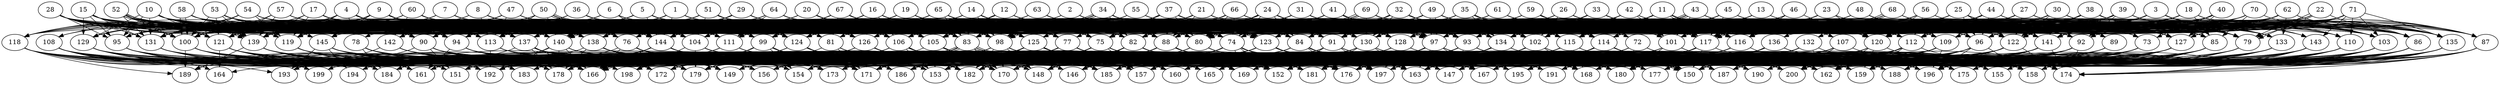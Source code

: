 // DAG automatically generated by daggen at Wed Apr 12 12:21:26 2017
// ./daggen --dot -n 200 --jump=1 --fat=0.8 --regularity=0.2 --density=0.4 
digraph G {
  1 [size="68719476736", alpha="0.12"]
  1 -> 74 [size ="134217728"]
  1 -> 80 [size ="134217728"]
  1 -> 82 [size ="134217728"]
  1 -> 93 [size ="134217728"]
  1 -> 105 [size ="134217728"]
  1 -> 106 [size ="134217728"]
  1 -> 112 [size ="134217728"]
  1 -> 114 [size ="134217728"]
  1 -> 118 [size ="134217728"]
  1 -> 125 [size ="134217728"]
  1 -> 128 [size ="134217728"]
  1 -> 130 [size ="134217728"]
  1 -> 131 [size ="134217728"]
  1 -> 134 [size ="134217728"]
  1 -> 137 [size ="134217728"]
  1 -> 139 [size ="134217728"]
  1 -> 140 [size ="134217728"]
  1 -> 144 [size ="134217728"]
  2 [size="19906635183", alpha="0.08"]
  2 -> 74 [size ="75497472"]
  2 -> 91 [size ="75497472"]
  2 -> 114 [size ="75497472"]
  2 -> 124 [size ="75497472"]
  2 -> 139 [size ="75497472"]
  2 -> 141 [size ="75497472"]
  2 -> 144 [size ="75497472"]
  3 [size="68719476736", alpha="0.00"]
  3 -> 74 [size ="134217728"]
  3 -> 79 [size ="134217728"]
  3 -> 84 [size ="134217728"]
  3 -> 87 [size ="134217728"]
  3 -> 90 [size ="134217728"]
  3 -> 91 [size ="134217728"]
  3 -> 99 [size ="134217728"]
  3 -> 101 [size ="134217728"]
  3 -> 103 [size ="134217728"]
  3 -> 115 [size ="134217728"]
  3 -> 116 [size ="134217728"]
  3 -> 117 [size ="134217728"]
  3 -> 122 [size ="134217728"]
  3 -> 124 [size ="134217728"]
  3 -> 132 [size ="134217728"]
  3 -> 139 [size ="134217728"]
  3 -> 141 [size ="134217728"]
  3 -> 143 [size ="134217728"]
  3 -> 144 [size ="134217728"]
  4 [size="740892561", alpha="0.07"]
  4 -> 75 [size ="75497472"]
  4 -> 78 [size ="75497472"]
  4 -> 79 [size ="75497472"]
  4 -> 80 [size ="75497472"]
  4 -> 82 [size ="75497472"]
  4 -> 83 [size ="75497472"]
  4 -> 84 [size ="75497472"]
  4 -> 90 [size ="75497472"]
  4 -> 97 [size ="75497472"]
  4 -> 98 [size ="75497472"]
  4 -> 99 [size ="75497472"]
  4 -> 106 [size ="75497472"]
  4 -> 111 [size ="75497472"]
  4 -> 115 [size ="75497472"]
  4 -> 118 [size ="75497472"]
  4 -> 119 [size ="75497472"]
  4 -> 120 [size ="75497472"]
  4 -> 121 [size ="75497472"]
  4 -> 124 [size ="75497472"]
  4 -> 128 [size ="75497472"]
  4 -> 131 [size ="75497472"]
  4 -> 139 [size ="75497472"]
  4 -> 144 [size ="75497472"]
  5 [size="5059230880", alpha="0.12"]
  5 -> 75 [size ="134217728"]
  5 -> 88 [size ="134217728"]
  5 -> 90 [size ="134217728"]
  5 -> 91 [size ="134217728"]
  5 -> 93 [size ="134217728"]
  5 -> 94 [size ="134217728"]
  5 -> 96 [size ="134217728"]
  5 -> 97 [size ="134217728"]
  5 -> 98 [size ="134217728"]
  5 -> 99 [size ="134217728"]
  5 -> 100 [size ="134217728"]
  5 -> 106 [size ="134217728"]
  5 -> 108 [size ="134217728"]
  5 -> 112 [size ="134217728"]
  5 -> 124 [size ="134217728"]
  5 -> 126 [size ="134217728"]
  5 -> 135 [size ="134217728"]
  5 -> 137 [size ="134217728"]
  5 -> 139 [size ="134217728"]
  5 -> 141 [size ="134217728"]
  5 -> 144 [size ="134217728"]
  6 [size="32460510107", alpha="0.02"]
  6 -> 75 [size ="33554432"]
  6 -> 88 [size ="33554432"]
  6 -> 90 [size ="33554432"]
  6 -> 91 [size ="33554432"]
  6 -> 92 [size ="33554432"]
  6 -> 98 [size ="33554432"]
  6 -> 100 [size ="33554432"]
  6 -> 105 [size ="33554432"]
  6 -> 106 [size ="33554432"]
  6 -> 115 [size ="33554432"]
  6 -> 119 [size ="33554432"]
  6 -> 120 [size ="33554432"]
  6 -> 121 [size ="33554432"]
  6 -> 126 [size ="33554432"]
  6 -> 144 [size ="33554432"]
  7 [size="631050589728", alpha="0.11"]
  7 -> 74 [size ="536870912"]
  7 -> 84 [size ="536870912"]
  7 -> 95 [size ="536870912"]
  7 -> 97 [size ="536870912"]
  7 -> 101 [size ="536870912"]
  7 -> 104 [size ="536870912"]
  7 -> 119 [size ="536870912"]
  7 -> 122 [size ="536870912"]
  7 -> 124 [size ="536870912"]
  7 -> 130 [size ="536870912"]
  7 -> 131 [size ="536870912"]
  7 -> 138 [size ="536870912"]
  7 -> 144 [size ="536870912"]
  8 [size="200529291168", alpha="0.12"]
  8 -> 74 [size ="134217728"]
  8 -> 76 [size ="134217728"]
  8 -> 81 [size ="134217728"]
  8 -> 91 [size ="134217728"]
  8 -> 104 [size ="134217728"]
  8 -> 111 [size ="134217728"]
  8 -> 113 [size ="134217728"]
  8 -> 119 [size ="134217728"]
  8 -> 120 [size ="134217728"]
  8 -> 125 [size ="134217728"]
  8 -> 126 [size ="134217728"]
  8 -> 131 [size ="134217728"]
  8 -> 141 [size ="134217728"]
  9 [size="368293445632", alpha="0.17"]
  9 -> 74 [size ="411041792"]
  9 -> 80 [size ="411041792"]
  9 -> 84 [size ="411041792"]
  9 -> 91 [size ="411041792"]
  9 -> 94 [size ="411041792"]
  9 -> 98 [size ="411041792"]
  9 -> 104 [size ="411041792"]
  9 -> 117 [size ="411041792"]
  9 -> 118 [size ="411041792"]
  9 -> 119 [size ="411041792"]
  9 -> 121 [size ="411041792"]
  9 -> 127 [size ="411041792"]
  9 -> 130 [size ="411041792"]
  9 -> 140 [size ="411041792"]
  9 -> 145 [size ="411041792"]
  10 [size="767377793468", alpha="0.01"]
  10 -> 74 [size ="536870912"]
  10 -> 77 [size ="536870912"]
  10 -> 82 [size ="536870912"]
  10 -> 86 [size ="536870912"]
  10 -> 90 [size ="536870912"]
  10 -> 91 [size ="536870912"]
  10 -> 93 [size ="536870912"]
  10 -> 95 [size ="536870912"]
  10 -> 98 [size ="536870912"]
  10 -> 104 [size ="536870912"]
  10 -> 119 [size ="536870912"]
  10 -> 121 [size ="536870912"]
  10 -> 122 [size ="536870912"]
  10 -> 129 [size ="536870912"]
  10 -> 131 [size ="536870912"]
  10 -> 137 [size ="536870912"]
  10 -> 138 [size ="536870912"]
  10 -> 144 [size ="536870912"]
  11 [size="174394311024", alpha="0.11"]
  11 -> 74 [size ="134217728"]
  11 -> 79 [size ="134217728"]
  11 -> 82 [size ="134217728"]
  11 -> 84 [size ="134217728"]
  11 -> 87 [size ="134217728"]
  11 -> 92 [size ="134217728"]
  11 -> 94 [size ="134217728"]
  11 -> 96 [size ="134217728"]
  11 -> 99 [size ="134217728"]
  11 -> 106 [size ="134217728"]
  11 -> 107 [size ="134217728"]
  11 -> 113 [size ="134217728"]
  11 -> 115 [size ="134217728"]
  11 -> 116 [size ="134217728"]
  11 -> 117 [size ="134217728"]
  11 -> 121 [size ="134217728"]
  11 -> 123 [size ="134217728"]
  11 -> 133 [size ="134217728"]
  11 -> 134 [size ="134217728"]
  11 -> 137 [size ="134217728"]
  11 -> 144 [size ="134217728"]
  12 [size="42706938097", alpha="0.02"]
  12 -> 74 [size ="679477248"]
  12 -> 84 [size ="679477248"]
  12 -> 86 [size ="679477248"]
  12 -> 91 [size ="679477248"]
  12 -> 94 [size ="679477248"]
  12 -> 96 [size ="679477248"]
  12 -> 98 [size ="679477248"]
  12 -> 101 [size ="679477248"]
  12 -> 105 [size ="679477248"]
  12 -> 113 [size ="679477248"]
  12 -> 115 [size ="679477248"]
  12 -> 116 [size ="679477248"]
  12 -> 121 [size ="679477248"]
  12 -> 129 [size ="679477248"]
  12 -> 144 [size ="679477248"]
  13 [size="231928233984", alpha="0.12"]
  13 -> 79 [size ="301989888"]
  13 -> 83 [size ="301989888"]
  13 -> 84 [size ="301989888"]
  13 -> 97 [size ="301989888"]
  13 -> 103 [size ="301989888"]
  13 -> 114 [size ="301989888"]
  13 -> 124 [size ="301989888"]
  13 -> 130 [size ="301989888"]
  13 -> 131 [size ="301989888"]
  14 [size="184000361825", alpha="0.03"]
  14 -> 75 [size ="209715200"]
  14 -> 76 [size ="209715200"]
  14 -> 77 [size ="209715200"]
  14 -> 80 [size ="209715200"]
  14 -> 82 [size ="209715200"]
  14 -> 83 [size ="209715200"]
  14 -> 84 [size ="209715200"]
  14 -> 85 [size ="209715200"]
  14 -> 90 [size ="209715200"]
  14 -> 93 [size ="209715200"]
  14 -> 98 [size ="209715200"]
  14 -> 99 [size ="209715200"]
  14 -> 102 [size ="209715200"]
  14 -> 109 [size ="209715200"]
  14 -> 114 [size ="209715200"]
  14 -> 115 [size ="209715200"]
  14 -> 120 [size ="209715200"]
  14 -> 124 [size ="209715200"]
  14 -> 130 [size ="209715200"]
  14 -> 131 [size ="209715200"]
  14 -> 138 [size ="209715200"]
  14 -> 139 [size ="209715200"]
  15 [size="3826448692", alpha="0.10"]
  15 -> 80 [size ="75497472"]
  15 -> 83 [size ="75497472"]
  15 -> 95 [size ="75497472"]
  15 -> 97 [size ="75497472"]
  15 -> 98 [size ="75497472"]
  15 -> 99 [size ="75497472"]
  15 -> 100 [size ="75497472"]
  15 -> 102 [size ="75497472"]
  15 -> 103 [size ="75497472"]
  15 -> 104 [size ="75497472"]
  15 -> 105 [size ="75497472"]
  15 -> 129 [size ="75497472"]
  15 -> 131 [size ="75497472"]
  15 -> 139 [size ="75497472"]
  16 [size="832050247132", alpha="0.08"]
  16 -> 74 [size ="536870912"]
  16 -> 91 [size ="536870912"]
  16 -> 93 [size ="536870912"]
  16 -> 94 [size ="536870912"]
  16 -> 98 [size ="536870912"]
  16 -> 99 [size ="536870912"]
  16 -> 106 [size ="536870912"]
  16 -> 115 [size ="536870912"]
  16 -> 123 [size ="536870912"]
  16 -> 126 [size ="536870912"]
  16 -> 127 [size ="536870912"]
  16 -> 129 [size ="536870912"]
  16 -> 137 [size ="536870912"]
  16 -> 138 [size ="536870912"]
  16 -> 141 [size ="536870912"]
  17 [size="368293445632", alpha="0.05"]
  17 -> 75 [size ="411041792"]
  17 -> 84 [size ="411041792"]
  17 -> 90 [size ="411041792"]
  17 -> 94 [size ="411041792"]
  17 -> 101 [size ="411041792"]
  17 -> 102 [size ="411041792"]
  17 -> 106 [size ="411041792"]
  17 -> 111 [size ="411041792"]
  17 -> 115 [size ="411041792"]
  17 -> 118 [size ="411041792"]
  17 -> 119 [size ="411041792"]
  17 -> 124 [size ="411041792"]
  17 -> 127 [size ="411041792"]
  17 -> 131 [size ="411041792"]
  17 -> 139 [size ="411041792"]
  17 -> 140 [size ="411041792"]
  17 -> 141 [size ="411041792"]
  17 -> 144 [size ="411041792"]
  18 [size="64221198268", alpha="0.09"]
  18 -> 84 [size ="75497472"]
  18 -> 85 [size ="75497472"]
  18 -> 86 [size ="75497472"]
  18 -> 93 [size ="75497472"]
  18 -> 101 [size ="75497472"]
  18 -> 104 [size ="75497472"]
  18 -> 106 [size ="75497472"]
  18 -> 109 [size ="75497472"]
  18 -> 110 [size ="75497472"]
  18 -> 113 [size ="75497472"]
  18 -> 114 [size ="75497472"]
  18 -> 115 [size ="75497472"]
  18 -> 116 [size ="75497472"]
  18 -> 119 [size ="75497472"]
  18 -> 122 [size ="75497472"]
  18 -> 124 [size ="75497472"]
  18 -> 128 [size ="75497472"]
  18 -> 135 [size ="75497472"]
  18 -> 136 [size ="75497472"]
  18 -> 141 [size ="75497472"]
  19 [size="139554090789", alpha="0.04"]
  19 -> 74 [size ="209715200"]
  19 -> 77 [size ="209715200"]
  19 -> 80 [size ="209715200"]
  19 -> 83 [size ="209715200"]
  19 -> 84 [size ="209715200"]
  19 -> 94 [size ="209715200"]
  19 -> 96 [size ="209715200"]
  19 -> 99 [size ="209715200"]
  19 -> 100 [size ="209715200"]
  19 -> 104 [size ="209715200"]
  19 -> 106 [size ="209715200"]
  19 -> 113 [size ="209715200"]
  19 -> 114 [size ="209715200"]
  19 -> 115 [size ="209715200"]
  19 -> 123 [size ="209715200"]
  19 -> 131 [size ="209715200"]
  19 -> 134 [size ="209715200"]
  19 -> 141 [size ="209715200"]
  20 [size="190557474936", alpha="0.17"]
  20 -> 74 [size ="134217728"]
  20 -> 80 [size ="134217728"]
  20 -> 83 [size ="134217728"]
  20 -> 98 [size ="134217728"]
  20 -> 102 [size ="134217728"]
  20 -> 103 [size ="134217728"]
  20 -> 105 [size ="134217728"]
  20 -> 106 [size ="134217728"]
  20 -> 122 [size ="134217728"]
  20 -> 130 [size ="134217728"]
  20 -> 131 [size ="134217728"]
  20 -> 138 [size ="134217728"]
  20 -> 139 [size ="134217728"]
  20 -> 140 [size ="134217728"]
  21 [size="878579525564", alpha="0.02"]
  21 -> 75 [size ="536870912"]
  21 -> 78 [size ="536870912"]
  21 -> 79 [size ="536870912"]
  21 -> 88 [size ="536870912"]
  21 -> 96 [size ="536870912"]
  21 -> 97 [size ="536870912"]
  21 -> 100 [size ="536870912"]
  21 -> 102 [size ="536870912"]
  21 -> 105 [size ="536870912"]
  21 -> 109 [size ="536870912"]
  21 -> 111 [size ="536870912"]
  21 -> 114 [size ="536870912"]
  21 -> 119 [size ="536870912"]
  21 -> 130 [size ="536870912"]
  21 -> 131 [size ="536870912"]
  21 -> 135 [size ="536870912"]
  21 -> 138 [size ="536870912"]
  22 [size="112978383014", alpha="0.13"]
  22 -> 75 [size ="301989888"]
  22 -> 79 [size ="301989888"]
  22 -> 79 [size ="301989888"]
  22 -> 86 [size ="301989888"]
  22 -> 91 [size ="301989888"]
  22 -> 92 [size ="301989888"]
  22 -> 93 [size ="301989888"]
  22 -> 96 [size ="301989888"]
  22 -> 106 [size ="301989888"]
  22 -> 112 [size ="301989888"]
  22 -> 115 [size ="301989888"]
  22 -> 120 [size ="301989888"]
  22 -> 130 [size ="301989888"]
  22 -> 140 [size ="301989888"]
  22 -> 141 [size ="301989888"]
  23 [size="42647235389", alpha="0.12"]
  23 -> 85 [size ="679477248"]
  23 -> 90 [size ="679477248"]
  23 -> 91 [size ="679477248"]
  23 -> 101 [size ="679477248"]
  23 -> 103 [size ="679477248"]
  23 -> 115 [size ="679477248"]
  23 -> 117 [size ="679477248"]
  23 -> 120 [size ="679477248"]
  23 -> 124 [size ="679477248"]
  23 -> 128 [size ="679477248"]
  23 -> 135 [size ="679477248"]
  23 -> 137 [size ="679477248"]
  23 -> 138 [size ="679477248"]
  23 -> 139 [size ="679477248"]
  24 [size="430351769419", alpha="0.09"]
  24 -> 74 [size ="838860800"]
  24 -> 75 [size ="838860800"]
  24 -> 79 [size ="838860800"]
  24 -> 80 [size ="838860800"]
  24 -> 83 [size ="838860800"]
  24 -> 84 [size ="838860800"]
  24 -> 85 [size ="838860800"]
  24 -> 88 [size ="838860800"]
  24 -> 99 [size ="838860800"]
  24 -> 100 [size ="838860800"]
  24 -> 101 [size ="838860800"]
  24 -> 104 [size ="838860800"]
  24 -> 105 [size ="838860800"]
  24 -> 106 [size ="838860800"]
  24 -> 112 [size ="838860800"]
  24 -> 118 [size ="838860800"]
  24 -> 119 [size ="838860800"]
  24 -> 120 [size ="838860800"]
  24 -> 122 [size ="838860800"]
  24 -> 124 [size ="838860800"]
  24 -> 127 [size ="838860800"]
  24 -> 130 [size ="838860800"]
  24 -> 137 [size ="838860800"]
  24 -> 141 [size ="838860800"]
  25 [size="165840407668", alpha="0.13"]
  25 -> 73 [size ="301989888"]
  25 -> 79 [size ="301989888"]
  25 -> 81 [size ="301989888"]
  25 -> 85 [size ="301989888"]
  25 -> 86 [size ="301989888"]
  25 -> 88 [size ="301989888"]
  25 -> 91 [size ="301989888"]
  25 -> 96 [size ="301989888"]
  25 -> 101 [size ="301989888"]
  25 -> 102 [size ="301989888"]
  25 -> 103 [size ="301989888"]
  25 -> 113 [size ="301989888"]
  25 -> 114 [size ="301989888"]
  25 -> 116 [size ="301989888"]
  25 -> 119 [size ="301989888"]
  25 -> 121 [size ="301989888"]
  25 -> 122 [size ="301989888"]
  25 -> 123 [size ="301989888"]
  25 -> 127 [size ="301989888"]
  25 -> 128 [size ="301989888"]
  25 -> 130 [size ="301989888"]
  25 -> 131 [size ="301989888"]
  25 -> 137 [size ="301989888"]
  25 -> 145 [size ="301989888"]
  26 [size="549755813888", alpha="0.02"]
  26 -> 80 [size ="536870912"]
  26 -> 83 [size ="536870912"]
  26 -> 88 [size ="536870912"]
  26 -> 102 [size ="536870912"]
  26 -> 103 [size ="536870912"]
  26 -> 104 [size ="536870912"]
  26 -> 109 [size ="536870912"]
  26 -> 116 [size ="536870912"]
  26 -> 117 [size ="536870912"]
  26 -> 121 [size ="536870912"]
  26 -> 124 [size ="536870912"]
  26 -> 125 [size ="536870912"]
  26 -> 130 [size ="536870912"]
  26 -> 135 [size ="536870912"]
  26 -> 138 [size ="536870912"]
  27 [size="134217728000", alpha="0.14"]
  27 -> 75 [size ="209715200"]
  27 -> 87 [size ="209715200"]
  27 -> 97 [size ="209715200"]
  27 -> 102 [size ="209715200"]
  27 -> 105 [size ="209715200"]
  27 -> 112 [size ="209715200"]
  27 -> 120 [size ="209715200"]
  27 -> 122 [size ="209715200"]
  27 -> 124 [size ="209715200"]
  27 -> 127 [size ="209715200"]
  27 -> 135 [size ="209715200"]
  27 -> 138 [size ="209715200"]
  27 -> 139 [size ="209715200"]
  27 -> 144 [size ="209715200"]
  28 [size="29398168767", alpha="0.15"]
  28 -> 82 [size ="33554432"]
  28 -> 83 [size ="33554432"]
  28 -> 94 [size ="33554432"]
  28 -> 95 [size ="33554432"]
  28 -> 100 [size ="33554432"]
  28 -> 104 [size ="33554432"]
  28 -> 113 [size ="33554432"]
  28 -> 116 [size ="33554432"]
  28 -> 119 [size ="33554432"]
  28 -> 121 [size ="33554432"]
  28 -> 124 [size ="33554432"]
  28 -> 127 [size ="33554432"]
  28 -> 130 [size ="33554432"]
  28 -> 131 [size ="33554432"]
  28 -> 137 [size ="33554432"]
  28 -> 138 [size ="33554432"]
  28 -> 139 [size ="33554432"]
  28 -> 141 [size ="33554432"]
  29 [size="456762802360", alpha="0.00"]
  29 -> 83 [size ="301989888"]
  29 -> 84 [size ="301989888"]
  29 -> 88 [size ="301989888"]
  29 -> 90 [size ="301989888"]
  29 -> 91 [size ="301989888"]
  29 -> 92 [size ="301989888"]
  29 -> 93 [size ="301989888"]
  29 -> 95 [size ="301989888"]
  29 -> 97 [size ="301989888"]
  29 -> 105 [size ="301989888"]
  29 -> 106 [size ="301989888"]
  29 -> 113 [size ="301989888"]
  29 -> 119 [size ="301989888"]
  29 -> 128 [size ="301989888"]
  29 -> 131 [size ="301989888"]
  29 -> 133 [size ="301989888"]
  29 -> 137 [size ="301989888"]
  29 -> 138 [size ="301989888"]
  29 -> 141 [size ="301989888"]
  29 -> 144 [size ="301989888"]
  30 [size="527629864", alpha="0.19"]
  30 -> 74 [size ="33554432"]
  30 -> 79 [size ="33554432"]
  30 -> 80 [size ="33554432"]
  30 -> 82 [size ="33554432"]
  30 -> 83 [size ="33554432"]
  30 -> 85 [size ="33554432"]
  30 -> 104 [size ="33554432"]
  30 -> 109 [size ="33554432"]
  30 -> 117 [size ="33554432"]
  30 -> 120 [size ="33554432"]
  30 -> 121 [size ="33554432"]
  30 -> 122 [size ="33554432"]
  30 -> 123 [size ="33554432"]
  30 -> 127 [size ="33554432"]
  30 -> 130 [size ="33554432"]
  30 -> 135 [size ="33554432"]
  30 -> 137 [size ="33554432"]
  30 -> 141 [size ="33554432"]
  30 -> 144 [size ="33554432"]
  31 [size="88890645020", alpha="0.00"]
  31 -> 75 [size ="75497472"]
  31 -> 85 [size ="75497472"]
  31 -> 88 [size ="75497472"]
  31 -> 93 [size ="75497472"]
  31 -> 97 [size ="75497472"]
  31 -> 98 [size ="75497472"]
  31 -> 104 [size ="75497472"]
  31 -> 105 [size ="75497472"]
  31 -> 106 [size ="75497472"]
  31 -> 109 [size ="75497472"]
  31 -> 117 [size ="75497472"]
  31 -> 119 [size ="75497472"]
  31 -> 122 [size ="75497472"]
  31 -> 124 [size ="75497472"]
  31 -> 131 [size ="75497472"]
  31 -> 141 [size ="75497472"]
  32 [size="866363880211", alpha="0.10"]
  32 -> 74 [size ="838860800"]
  32 -> 84 [size ="838860800"]
  32 -> 85 [size ="838860800"]
  32 -> 88 [size ="838860800"]
  32 -> 91 [size ="838860800"]
  32 -> 93 [size ="838860800"]
  32 -> 96 [size ="838860800"]
  32 -> 100 [size ="838860800"]
  32 -> 103 [size ="838860800"]
  32 -> 119 [size ="838860800"]
  32 -> 130 [size ="838860800"]
  32 -> 140 [size ="838860800"]
  33 [size="13318976734", alpha="0.11"]
  33 -> 80 [size ="679477248"]
  33 -> 82 [size ="679477248"]
  33 -> 83 [size ="679477248"]
  33 -> 84 [size ="679477248"]
  33 -> 91 [size ="679477248"]
  33 -> 92 [size ="679477248"]
  33 -> 94 [size ="679477248"]
  33 -> 96 [size ="679477248"]
  33 -> 102 [size ="679477248"]
  33 -> 113 [size ="679477248"]
  33 -> 117 [size ="679477248"]
  33 -> 120 [size ="679477248"]
  33 -> 127 [size ="679477248"]
  33 -> 128 [size ="679477248"]
  33 -> 130 [size ="679477248"]
  33 -> 134 [size ="679477248"]
  33 -> 139 [size ="679477248"]
  33 -> 140 [size ="679477248"]
  34 [size="68719476736", alpha="0.12"]
  34 -> 79 [size ="134217728"]
  34 -> 82 [size ="134217728"]
  34 -> 83 [size ="134217728"]
  34 -> 84 [size ="134217728"]
  34 -> 88 [size ="134217728"]
  34 -> 91 [size ="134217728"]
  34 -> 92 [size ="134217728"]
  34 -> 98 [size ="134217728"]
  34 -> 104 [size ="134217728"]
  34 -> 109 [size ="134217728"]
  34 -> 117 [size ="134217728"]
  34 -> 119 [size ="134217728"]
  34 -> 124 [size ="134217728"]
  34 -> 128 [size ="134217728"]
  34 -> 130 [size ="134217728"]
  34 -> 139 [size ="134217728"]
  34 -> 140 [size ="134217728"]
  34 -> 140 [size ="134217728"]
  35 [size="134217728000", alpha="0.10"]
  35 -> 72 [size ="209715200"]
  35 -> 73 [size ="209715200"]
  35 -> 75 [size ="209715200"]
  35 -> 79 [size ="209715200"]
  35 -> 83 [size ="209715200"]
  35 -> 84 [size ="209715200"]
  35 -> 98 [size ="209715200"]
  35 -> 100 [size ="209715200"]
  35 -> 101 [size ="209715200"]
  35 -> 102 [size ="209715200"]
  35 -> 104 [size ="209715200"]
  35 -> 106 [size ="209715200"]
  35 -> 116 [size ="209715200"]
  35 -> 119 [size ="209715200"]
  35 -> 120 [size ="209715200"]
  35 -> 122 [size ="209715200"]
  35 -> 131 [size ="209715200"]
  35 -> 134 [size ="209715200"]
  36 [size="231928233984", alpha="0.01"]
  36 -> 75 [size ="301989888"]
  36 -> 82 [size ="301989888"]
  36 -> 83 [size ="301989888"]
  36 -> 86 [size ="301989888"]
  36 -> 93 [size ="301989888"]
  36 -> 98 [size ="301989888"]
  36 -> 99 [size ="301989888"]
  36 -> 100 [size ="301989888"]
  36 -> 104 [size ="301989888"]
  36 -> 111 [size ="301989888"]
  36 -> 116 [size ="301989888"]
  36 -> 118 [size ="301989888"]
  36 -> 119 [size ="301989888"]
  36 -> 120 [size ="301989888"]
  36 -> 121 [size ="301989888"]
  36 -> 122 [size ="301989888"]
  36 -> 124 [size ="301989888"]
  36 -> 125 [size ="301989888"]
  36 -> 131 [size ="301989888"]
  36 -> 134 [size ="301989888"]
  37 [size="7780265322", alpha="0.16"]
  37 -> 75 [size ="536870912"]
  37 -> 80 [size ="536870912"]
  37 -> 83 [size ="536870912"]
  37 -> 85 [size ="536870912"]
  37 -> 88 [size ="536870912"]
  37 -> 96 [size ="536870912"]
  37 -> 98 [size ="536870912"]
  37 -> 99 [size ="536870912"]
  37 -> 104 [size ="536870912"]
  37 -> 111 [size ="536870912"]
  37 -> 115 [size ="536870912"]
  37 -> 116 [size ="536870912"]
  37 -> 121 [size ="536870912"]
  37 -> 122 [size ="536870912"]
  37 -> 123 [size ="536870912"]
  37 -> 131 [size ="536870912"]
  37 -> 134 [size ="536870912"]
  37 -> 144 [size ="536870912"]
  38 [size="158641283916", alpha="0.07"]
  38 -> 83 [size ="134217728"]
  38 -> 85 [size ="134217728"]
  38 -> 87 [size ="134217728"]
  38 -> 88 [size ="134217728"]
  38 -> 91 [size ="134217728"]
  38 -> 96 [size ="134217728"]
  38 -> 98 [size ="134217728"]
  38 -> 101 [size ="134217728"]
  38 -> 103 [size ="134217728"]
  38 -> 104 [size ="134217728"]
  38 -> 105 [size ="134217728"]
  38 -> 115 [size ="134217728"]
  38 -> 121 [size ="134217728"]
  38 -> 122 [size ="134217728"]
  38 -> 127 [size ="134217728"]
  38 -> 128 [size ="134217728"]
  38 -> 130 [size ="134217728"]
  39 [size="231928233984", alpha="0.09"]
  39 -> 74 [size ="301989888"]
  39 -> 77 [size ="301989888"]
  39 -> 79 [size ="301989888"]
  39 -> 92 [size ="301989888"]
  39 -> 94 [size ="301989888"]
  39 -> 97 [size ="301989888"]
  39 -> 98 [size ="301989888"]
  39 -> 103 [size ="301989888"]
  39 -> 112 [size ="301989888"]
  39 -> 115 [size ="301989888"]
  39 -> 116 [size ="301989888"]
  39 -> 118 [size ="301989888"]
  39 -> 122 [size ="301989888"]
  39 -> 125 [size ="301989888"]
  39 -> 130 [size ="301989888"]
  39 -> 134 [size ="301989888"]
  39 -> 141 [size ="301989888"]
  40 [size="38294687211", alpha="0.12"]
  40 -> 73 [size ="679477248"]
  40 -> 80 [size ="679477248"]
  40 -> 98 [size ="679477248"]
  40 -> 106 [size ="679477248"]
  40 -> 115 [size ="679477248"]
  40 -> 120 [size ="679477248"]
  40 -> 122 [size ="679477248"]
  40 -> 126 [size ="679477248"]
  40 -> 127 [size ="679477248"]
  40 -> 141 [size ="679477248"]
  41 [size="415141916", alpha="0.06"]
  41 -> 73 [size ="33554432"]
  41 -> 80 [size ="33554432"]
  41 -> 82 [size ="33554432"]
  41 -> 86 [size ="33554432"]
  41 -> 95 [size ="33554432"]
  41 -> 98 [size ="33554432"]
  41 -> 113 [size ="33554432"]
  41 -> 115 [size ="33554432"]
  41 -> 117 [size ="33554432"]
  41 -> 122 [size ="33554432"]
  41 -> 126 [size ="33554432"]
  41 -> 128 [size ="33554432"]
  41 -> 134 [size ="33554432"]
  41 -> 137 [size ="33554432"]
  41 -> 140 [size ="33554432"]
  42 [size="134217728000", alpha="0.15"]
  42 -> 75 [size ="209715200"]
  42 -> 85 [size ="209715200"]
  42 -> 86 [size ="209715200"]
  42 -> 91 [size ="209715200"]
  42 -> 95 [size ="209715200"]
  42 -> 98 [size ="209715200"]
  42 -> 99 [size ="209715200"]
  42 -> 100 [size ="209715200"]
  42 -> 101 [size ="209715200"]
  42 -> 103 [size ="209715200"]
  42 -> 105 [size ="209715200"]
  42 -> 115 [size ="209715200"]
  42 -> 122 [size ="209715200"]
  42 -> 126 [size ="209715200"]
  42 -> 130 [size ="209715200"]
  43 [size="9894987596", alpha="0.05"]
  43 -> 82 [size ="536870912"]
  43 -> 85 [size ="536870912"]
  43 -> 93 [size ="536870912"]
  43 -> 97 [size ="536870912"]
  43 -> 98 [size ="536870912"]
  43 -> 98 [size ="536870912"]
  43 -> 101 [size ="536870912"]
  43 -> 106 [size ="536870912"]
  43 -> 111 [size ="536870912"]
  43 -> 112 [size ="536870912"]
  43 -> 115 [size ="536870912"]
  43 -> 120 [size ="536870912"]
  43 -> 122 [size ="536870912"]
  43 -> 126 [size ="536870912"]
  43 -> 128 [size ="536870912"]
  43 -> 130 [size ="536870912"]
  43 -> 134 [size ="536870912"]
  43 -> 138 [size ="536870912"]
  43 -> 141 [size ="536870912"]
  43 -> 144 [size ="536870912"]
  44 [size="812616347328", alpha="0.14"]
  44 -> 79 [size ="838860800"]
  44 -> 80 [size ="838860800"]
  44 -> 82 [size ="838860800"]
  44 -> 84 [size ="838860800"]
  44 -> 85 [size ="838860800"]
  44 -> 86 [size ="838860800"]
  44 -> 96 [size ="838860800"]
  44 -> 97 [size ="838860800"]
  44 -> 98 [size ="838860800"]
  44 -> 102 [size ="838860800"]
  44 -> 104 [size ="838860800"]
  44 -> 112 [size ="838860800"]
  44 -> 116 [size ="838860800"]
  44 -> 117 [size ="838860800"]
  44 -> 119 [size ="838860800"]
  44 -> 124 [size ="838860800"]
  44 -> 130 [size ="838860800"]
  44 -> 133 [size ="838860800"]
  44 -> 134 [size ="838860800"]
  44 -> 137 [size ="838860800"]
  44 -> 140 [size ="838860800"]
  45 [size="327682095290", alpha="0.18"]
  45 -> 74 [size ="411041792"]
  45 -> 75 [size ="411041792"]
  45 -> 82 [size ="411041792"]
  45 -> 84 [size ="411041792"]
  45 -> 85 [size ="411041792"]
  45 -> 92 [size ="411041792"]
  45 -> 93 [size ="411041792"]
  45 -> 95 [size ="411041792"]
  45 -> 97 [size ="411041792"]
  45 -> 102 [size ="411041792"]
  45 -> 103 [size ="411041792"]
  45 -> 111 [size ="411041792"]
  45 -> 115 [size ="411041792"]
  45 -> 117 [size ="411041792"]
  45 -> 122 [size ="411041792"]
  45 -> 124 [size ="411041792"]
  45 -> 130 [size ="411041792"]
  45 -> 140 [size ="411041792"]
  46 [size="1470536877", alpha="0.13"]
  46 -> 82 [size ="75497472"]
  46 -> 91 [size ="75497472"]
  46 -> 93 [size ="75497472"]
  46 -> 102 [size ="75497472"]
  46 -> 113 [size ="75497472"]
  46 -> 116 [size ="75497472"]
  46 -> 120 [size ="75497472"]
  46 -> 130 [size ="75497472"]
  47 [size="13088327839", alpha="0.06"]
  47 -> 75 [size ="301989888"]
  47 -> 97 [size ="301989888"]
  47 -> 100 [size ="301989888"]
  47 -> 105 [size ="301989888"]
  47 -> 108 [size ="301989888"]
  47 -> 113 [size ="301989888"]
  47 -> 115 [size ="301989888"]
  47 -> 123 [size ="301989888"]
  47 -> 126 [size ="301989888"]
  47 -> 128 [size ="301989888"]
  47 -> 130 [size ="301989888"]
  47 -> 131 [size ="301989888"]
  47 -> 141 [size ="301989888"]
  47 -> 142 [size ="301989888"]
  48 [size="231928233984", alpha="0.11"]
  48 -> 80 [size ="301989888"]
  48 -> 89 [size ="301989888"]
  48 -> 93 [size ="301989888"]
  48 -> 96 [size ="301989888"]
  48 -> 97 [size ="301989888"]
  48 -> 105 [size ="301989888"]
  48 -> 111 [size ="301989888"]
  48 -> 115 [size ="301989888"]
  48 -> 126 [size ="301989888"]
  48 -> 127 [size ="301989888"]
  48 -> 128 [size ="301989888"]
  48 -> 140 [size ="301989888"]
  48 -> 141 [size ="301989888"]
  49 [size="21923380869", alpha="0.10"]
  49 -> 74 [size ="75497472"]
  49 -> 91 [size ="75497472"]
  49 -> 96 [size ="75497472"]
  49 -> 97 [size ="75497472"]
  49 -> 97 [size ="75497472"]
  49 -> 110 [size ="75497472"]
  49 -> 111 [size ="75497472"]
  49 -> 112 [size ="75497472"]
  49 -> 114 [size ="75497472"]
  49 -> 115 [size ="75497472"]
  49 -> 117 [size ="75497472"]
  49 -> 119 [size ="75497472"]
  49 -> 122 [size ="75497472"]
  49 -> 123 [size ="75497472"]
  49 -> 126 [size ="75497472"]
  49 -> 131 [size ="75497472"]
  49 -> 139 [size ="75497472"]
  49 -> 140 [size ="75497472"]
  49 -> 141 [size ="75497472"]
  49 -> 144 [size ="75497472"]
  50 [size="1145635225889", alpha="0.13"]
  50 -> 75 [size ="838860800"]
  50 -> 82 [size ="838860800"]
  50 -> 97 [size ="838860800"]
  50 -> 97 [size ="838860800"]
  50 -> 98 [size ="838860800"]
  50 -> 100 [size ="838860800"]
  50 -> 102 [size ="838860800"]
  50 -> 105 [size ="838860800"]
  50 -> 113 [size ="838860800"]
  50 -> 120 [size ="838860800"]
  50 -> 122 [size ="838860800"]
  50 -> 124 [size ="838860800"]
  50 -> 126 [size ="838860800"]
  50 -> 131 [size ="838860800"]
  50 -> 139 [size ="838860800"]
  50 -> 140 [size ="838860800"]
  50 -> 144 [size ="838860800"]
  51 [size="1073741824000", alpha="0.19"]
  51 -> 75 [size ="838860800"]
  51 -> 80 [size ="838860800"]
  51 -> 82 [size ="838860800"]
  51 -> 83 [size ="838860800"]
  51 -> 84 [size ="838860800"]
  51 -> 91 [size ="838860800"]
  51 -> 96 [size ="838860800"]
  51 -> 97 [size ="838860800"]
  51 -> 100 [size ="838860800"]
  51 -> 104 [size ="838860800"]
  51 -> 116 [size ="838860800"]
  51 -> 120 [size ="838860800"]
  51 -> 122 [size ="838860800"]
  51 -> 123 [size ="838860800"]
  51 -> 124 [size ="838860800"]
  51 -> 126 [size ="838860800"]
  51 -> 129 [size ="838860800"]
  51 -> 131 [size ="838860800"]
  51 -> 137 [size ="838860800"]
  51 -> 139 [size ="838860800"]
  51 -> 140 [size ="838860800"]
  52 [size="777413736", alpha="0.13"]
  52 -> 75 [size ="33554432"]
  52 -> 91 [size ="33554432"]
  52 -> 94 [size ="33554432"]
  52 -> 96 [size ="33554432"]
  52 -> 100 [size ="33554432"]
  52 -> 101 [size ="33554432"]
  52 -> 103 [size ="33554432"]
  52 -> 104 [size ="33554432"]
  52 -> 106 [size ="33554432"]
  52 -> 113 [size ="33554432"]
  52 -> 119 [size ="33554432"]
  52 -> 121 [size ="33554432"]
  52 -> 123 [size ="33554432"]
  52 -> 123 [size ="33554432"]
  52 -> 126 [size ="33554432"]
  52 -> 131 [size ="33554432"]
  52 -> 137 [size ="33554432"]
  52 -> 138 [size ="33554432"]
  52 -> 139 [size ="33554432"]
  52 -> 139 [size ="33554432"]
  52 -> 140 [size ="33554432"]
  53 [size="549755813888", alpha="0.17"]
  53 -> 76 [size ="536870912"]
  53 -> 80 [size ="536870912"]
  53 -> 84 [size ="536870912"]
  53 -> 91 [size ="536870912"]
  53 -> 93 [size ="536870912"]
  53 -> 99 [size ="536870912"]
  53 -> 100 [size ="536870912"]
  53 -> 104 [size ="536870912"]
  53 -> 105 [size ="536870912"]
  53 -> 106 [size ="536870912"]
  53 -> 113 [size ="536870912"]
  53 -> 117 [size ="536870912"]
  53 -> 121 [size ="536870912"]
  53 -> 130 [size ="536870912"]
  53 -> 137 [size ="536870912"]
  53 -> 138 [size ="536870912"]
  53 -> 139 [size ="536870912"]
  53 -> 140 [size ="536870912"]
  53 -> 145 [size ="536870912"]
  54 [size="10637992478", alpha="0.16"]
  54 -> 84 [size ="209715200"]
  54 -> 100 [size ="209715200"]
  54 -> 104 [size ="209715200"]
  54 -> 110 [size ="209715200"]
  54 -> 112 [size ="209715200"]
  54 -> 117 [size ="209715200"]
  54 -> 118 [size ="209715200"]
  54 -> 119 [size ="209715200"]
  54 -> 128 [size ="209715200"]
  54 -> 129 [size ="209715200"]
  54 -> 131 [size ="209715200"]
  54 -> 134 [size ="209715200"]
  54 -> 144 [size ="209715200"]
  55 [size="8738826465", alpha="0.18"]
  55 -> 79 [size ="209715200"]
  55 -> 92 [size ="209715200"]
  55 -> 100 [size ="209715200"]
  55 -> 104 [size ="209715200"]
  55 -> 115 [size ="209715200"]
  55 -> 130 [size ="209715200"]
  55 -> 131 [size ="209715200"]
  55 -> 134 [size ="209715200"]
  55 -> 144 [size ="209715200"]
  56 [size="97609814769", alpha="0.16"]
  56 -> 74 [size ="411041792"]
  56 -> 75 [size ="411041792"]
  56 -> 76 [size ="411041792"]
  56 -> 80 [size ="411041792"]
  56 -> 87 [size ="411041792"]
  56 -> 93 [size ="411041792"]
  56 -> 97 [size ="411041792"]
  56 -> 100 [size ="411041792"]
  56 -> 104 [size ="411041792"]
  56 -> 112 [size ="411041792"]
  56 -> 116 [size ="411041792"]
  56 -> 117 [size ="411041792"]
  56 -> 120 [size ="411041792"]
  56 -> 127 [size ="411041792"]
  56 -> 134 [size ="411041792"]
  57 [size="19278389174", alpha="0.00"]
  57 -> 74 [size ="33554432"]
  57 -> 75 [size ="33554432"]
  57 -> 80 [size ="33554432"]
  57 -> 98 [size ="33554432"]
  57 -> 100 [size ="33554432"]
  57 -> 115 [size ="33554432"]
  57 -> 121 [size ="33554432"]
  57 -> 124 [size ="33554432"]
  57 -> 126 [size ="33554432"]
  57 -> 134 [size ="33554432"]
  57 -> 139 [size ="33554432"]
  57 -> 144 [size ="33554432"]
  58 [size="8589934592", alpha="0.01"]
  58 -> 75 [size ="33554432"]
  58 -> 80 [size ="33554432"]
  58 -> 88 [size ="33554432"]
  58 -> 100 [size ="33554432"]
  58 -> 100 [size ="33554432"]
  58 -> 111 [size ="33554432"]
  58 -> 119 [size ="33554432"]
  58 -> 124 [size ="33554432"]
  58 -> 126 [size ="33554432"]
  58 -> 127 [size ="33554432"]
  58 -> 137 [size ="33554432"]
  58 -> 140 [size ="33554432"]
  59 [size="1422859611", alpha="0.01"]
  59 -> 79 [size ="33554432"]
  59 -> 80 [size ="33554432"]
  59 -> 84 [size ="33554432"]
  59 -> 98 [size ="33554432"]
  59 -> 100 [size ="33554432"]
  59 -> 101 [size ="33554432"]
  59 -> 102 [size ="33554432"]
  59 -> 105 [size ="33554432"]
  59 -> 114 [size ="33554432"]
  59 -> 116 [size ="33554432"]
  59 -> 117 [size ="33554432"]
  59 -> 119 [size ="33554432"]
  59 -> 126 [size ="33554432"]
  59 -> 135 [size ="33554432"]
  59 -> 137 [size ="33554432"]
  59 -> 143 [size ="33554432"]
  59 -> 144 [size ="33554432"]
  60 [size="790733947254", alpha="0.11"]
  60 -> 76 [size ="679477248"]
  60 -> 79 [size ="679477248"]
  60 -> 100 [size ="679477248"]
  60 -> 101 [size ="679477248"]
  60 -> 102 [size ="679477248"]
  60 -> 111 [size ="679477248"]
  60 -> 116 [size ="679477248"]
  60 -> 117 [size ="679477248"]
  60 -> 119 [size ="679477248"]
  60 -> 137 [size ="679477248"]
  60 -> 138 [size ="679477248"]
  60 -> 139 [size ="679477248"]
  60 -> 140 [size ="679477248"]
  60 -> 142 [size ="679477248"]
  61 [size="370261617768", alpha="0.03"]
  61 -> 75 [size ="679477248"]
  61 -> 83 [size ="679477248"]
  61 -> 92 [size ="679477248"]
  61 -> 100 [size ="679477248"]
  61 -> 101 [size ="679477248"]
  61 -> 104 [size ="679477248"]
  61 -> 109 [size ="679477248"]
  61 -> 111 [size ="679477248"]
  61 -> 117 [size ="679477248"]
  61 -> 119 [size ="679477248"]
  61 -> 122 [size ="679477248"]
  61 -> 123 [size ="679477248"]
  61 -> 124 [size ="679477248"]
  61 -> 127 [size ="679477248"]
  61 -> 138 [size ="679477248"]
  61 -> 141 [size ="679477248"]
  62 [size="1287979094215", alpha="0.08"]
  62 -> 74 [size ="838860800"]
  62 -> 80 [size ="838860800"]
  62 -> 82 [size ="838860800"]
  62 -> 87 [size ="838860800"]
  62 -> 91 [size ="838860800"]
  62 -> 92 [size ="838860800"]
  62 -> 97 [size ="838860800"]
  62 -> 111 [size ="838860800"]
  62 -> 112 [size ="838860800"]
  62 -> 116 [size ="838860800"]
  62 -> 117 [size ="838860800"]
  62 -> 120 [size ="838860800"]
  62 -> 123 [size ="838860800"]
  62 -> 125 [size ="838860800"]
  62 -> 127 [size ="838860800"]
  62 -> 133 [size ="838860800"]
  62 -> 135 [size ="838860800"]
  62 -> 139 [size ="838860800"]
  62 -> 141 [size ="838860800"]
  63 [size="3413971113", alpha="0.03"]
  63 -> 74 [size ="301989888"]
  63 -> 85 [size ="301989888"]
  63 -> 88 [size ="301989888"]
  63 -> 91 [size ="301989888"]
  63 -> 111 [size ="301989888"]
  63 -> 116 [size ="301989888"]
  63 -> 119 [size ="301989888"]
  63 -> 122 [size ="301989888"]
  63 -> 130 [size ="301989888"]
  63 -> 137 [size ="301989888"]
  63 -> 138 [size ="301989888"]
  63 -> 144 [size ="301989888"]
  64 [size="8589934592", alpha="0.04"]
  64 -> 82 [size ="33554432"]
  64 -> 83 [size ="33554432"]
  64 -> 93 [size ="33554432"]
  64 -> 94 [size ="33554432"]
  64 -> 101 [size ="33554432"]
  64 -> 102 [size ="33554432"]
  64 -> 105 [size ="33554432"]
  64 -> 110 [size ="33554432"]
  64 -> 111 [size ="33554432"]
  64 -> 113 [size ="33554432"]
  64 -> 121 [size ="33554432"]
  64 -> 122 [size ="33554432"]
  64 -> 125 [size ="33554432"]
  64 -> 127 [size ="33554432"]
  64 -> 137 [size ="33554432"]
  64 -> 139 [size ="33554432"]
  64 -> 140 [size ="33554432"]
  65 [size="15538851064", alpha="0.03"]
  65 -> 75 [size ="33554432"]
  65 -> 76 [size ="33554432"]
  65 -> 83 [size ="33554432"]
  65 -> 84 [size ="33554432"]
  65 -> 86 [size ="33554432"]
  65 -> 88 [size ="33554432"]
  65 -> 98 [size ="33554432"]
  65 -> 101 [size ="33554432"]
  65 -> 105 [size ="33554432"]
  65 -> 111 [size ="33554432"]
  65 -> 112 [size ="33554432"]
  65 -> 113 [size ="33554432"]
  65 -> 116 [size ="33554432"]
  65 -> 117 [size ="33554432"]
  65 -> 124 [size ="33554432"]
  65 -> 134 [size ="33554432"]
  65 -> 138 [size ="33554432"]
  65 -> 139 [size ="33554432"]
  65 -> 140 [size ="33554432"]
  66 [size="30367976188", alpha="0.16"]
  66 -> 74 [size ="536870912"]
  66 -> 80 [size ="536870912"]
  66 -> 82 [size ="536870912"]
  66 -> 87 [size ="536870912"]
  66 -> 96 [size ="536870912"]
  66 -> 97 [size ="536870912"]
  66 -> 111 [size ="536870912"]
  66 -> 113 [size ="536870912"]
  66 -> 117 [size ="536870912"]
  66 -> 122 [size ="536870912"]
  66 -> 124 [size ="536870912"]
  66 -> 135 [size ="536870912"]
  66 -> 137 [size ="536870912"]
  66 -> 138 [size ="536870912"]
  66 -> 140 [size ="536870912"]
  66 -> 142 [size ="536870912"]
  67 [size="144364503417", alpha="0.07"]
  67 -> 80 [size ="301989888"]
  67 -> 81 [size ="301989888"]
  67 -> 82 [size ="301989888"]
  67 -> 84 [size ="301989888"]
  67 -> 92 [size ="301989888"]
  67 -> 98 [size ="301989888"]
  67 -> 102 [size ="301989888"]
  67 -> 105 [size ="301989888"]
  67 -> 111 [size ="301989888"]
  67 -> 117 [size ="301989888"]
  67 -> 125 [size ="301989888"]
  67 -> 130 [size ="301989888"]
  67 -> 131 [size ="301989888"]
  67 -> 138 [size ="301989888"]
  67 -> 140 [size ="301989888"]
  67 -> 144 [size ="301989888"]
  68 [size="743959601368", alpha="0.13"]
  68 -> 73 [size ="679477248"]
  68 -> 80 [size ="679477248"]
  68 -> 84 [size ="679477248"]
  68 -> 85 [size ="679477248"]
  68 -> 97 [size ="679477248"]
  68 -> 99 [size ="679477248"]
  68 -> 114 [size ="679477248"]
  68 -> 115 [size ="679477248"]
  68 -> 117 [size ="679477248"]
  68 -> 117 [size ="679477248"]
  68 -> 126 [size ="679477248"]
  68 -> 128 [size ="679477248"]
  68 -> 133 [size ="679477248"]
  68 -> 138 [size ="679477248"]
  68 -> 140 [size ="679477248"]
  69 [size="18301583126", alpha="0.16"]
  69 -> 80 [size ="679477248"]
  69 -> 80 [size ="679477248"]
  69 -> 85 [size ="679477248"]
  69 -> 89 [size ="679477248"]
  69 -> 92 [size ="679477248"]
  69 -> 99 [size ="679477248"]
  69 -> 111 [size ="679477248"]
  69 -> 114 [size ="679477248"]
  69 -> 115 [size ="679477248"]
  69 -> 119 [size ="679477248"]
  69 -> 125 [size ="679477248"]
  69 -> 126 [size ="679477248"]
  69 -> 130 [size ="679477248"]
  69 -> 134 [size ="679477248"]
  69 -> 140 [size ="679477248"]
  69 -> 141 [size ="679477248"]
  69 -> 145 [size ="679477248"]
  70 [size="152213603412", alpha="0.14"]
  70 -> 85 [size ="134217728"]
  70 -> 87 [size ="134217728"]
  70 -> 92 [size ="134217728"]
  70 -> 93 [size ="134217728"]
  70 -> 97 [size ="134217728"]
  70 -> 99 [size ="134217728"]
  70 -> 125 [size ="134217728"]
  70 -> 134 [size ="134217728"]
  70 -> 138 [size ="134217728"]
  70 -> 141 [size ="134217728"]
  71 [size="480123697612", alpha="0.17"]
  71 -> 75 [size ="536870912"]
  71 -> 79 [size ="536870912"]
  71 -> 91 [size ="536870912"]
  71 -> 97 [size ="536870912"]
  71 -> 98 [size ="536870912"]
  71 -> 100 [size ="536870912"]
  71 -> 101 [size ="536870912"]
  71 -> 102 [size ="536870912"]
  71 -> 103 [size ="536870912"]
  71 -> 110 [size ="536870912"]
  71 -> 122 [size ="536870912"]
  71 -> 127 [size ="536870912"]
  71 -> 135 [size ="536870912"]
  71 -> 141 [size ="536870912"]
  71 -> 143 [size ="536870912"]
  71 -> 144 [size ="536870912"]
  72 [size="28991029248", alpha="0.05"]
  72 -> 148 [size ="75497472"]
  72 -> 161 [size ="75497472"]
  72 -> 169 [size ="75497472"]
  72 -> 175 [size ="75497472"]
  72 -> 180 [size ="75497472"]
  72 -> 181 [size ="75497472"]
  72 -> 185 [size ="75497472"]
  72 -> 186 [size ="75497472"]
  72 -> 196 [size ="75497472"]
  73 [size="681266629", alpha="0.16"]
  73 -> 148 [size ="33554432"]
  73 -> 149 [size ="33554432"]
  73 -> 167 [size ="33554432"]
  73 -> 168 [size ="33554432"]
  73 -> 169 [size ="33554432"]
  73 -> 176 [size ="33554432"]
  73 -> 177 [size ="33554432"]
  73 -> 180 [size ="33554432"]
  73 -> 181 [size ="33554432"]
  73 -> 186 [size ="33554432"]
  73 -> 191 [size ="33554432"]
  73 -> 195 [size ="33554432"]
  73 -> 196 [size ="33554432"]
  73 -> 197 [size ="33554432"]
  74 [size="8589934592", alpha="0.11"]
  74 -> 152 [size ="33554432"]
  74 -> 153 [size ="33554432"]
  74 -> 157 [size ="33554432"]
  74 -> 169 [size ="33554432"]
  74 -> 171 [size ="33554432"]
  74 -> 180 [size ="33554432"]
  74 -> 181 [size ="33554432"]
  74 -> 182 [size ="33554432"]
  74 -> 187 [size ="33554432"]
  74 -> 190 [size ="33554432"]
  74 -> 197 [size ="33554432"]
  75 [size="25388367536", alpha="0.13"]
  75 -> 148 [size ="679477248"]
  75 -> 149 [size ="679477248"]
  75 -> 150 [size ="679477248"]
  75 -> 157 [size ="679477248"]
  75 -> 162 [size ="679477248"]
  75 -> 169 [size ="679477248"]
  75 -> 170 [size ="679477248"]
  75 -> 175 [size ="679477248"]
  75 -> 177 [size ="679477248"]
  75 -> 181 [size ="679477248"]
  75 -> 186 [size ="679477248"]
  75 -> 187 [size ="679477248"]
  75 -> 195 [size ="679477248"]
  75 -> 197 [size ="679477248"]
  75 -> 198 [size ="679477248"]
  76 [size="99336097494", alpha="0.19"]
  76 -> 147 [size ="75497472"]
  76 -> 149 [size ="75497472"]
  76 -> 152 [size ="75497472"]
  76 -> 153 [size ="75497472"]
  76 -> 161 [size ="75497472"]
  76 -> 162 [size ="75497472"]
  76 -> 163 [size ="75497472"]
  76 -> 165 [size ="75497472"]
  76 -> 166 [size ="75497472"]
  76 -> 168 [size ="75497472"]
  76 -> 169 [size ="75497472"]
  76 -> 171 [size ="75497472"]
  76 -> 175 [size ="75497472"]
  76 -> 182 [size ="75497472"]
  76 -> 185 [size ="75497472"]
  76 -> 186 [size ="75497472"]
  77 [size="28991029248", alpha="0.09"]
  77 -> 149 [size ="75497472"]
  77 -> 150 [size ="75497472"]
  77 -> 152 [size ="75497472"]
  77 -> 160 [size ="75497472"]
  77 -> 176 [size ="75497472"]
  77 -> 177 [size ="75497472"]
  77 -> 178 [size ="75497472"]
  77 -> 180 [size ="75497472"]
  77 -> 182 [size ="75497472"]
  77 -> 186 [size ="75497472"]
  77 -> 188 [size ="75497472"]
  77 -> 191 [size ="75497472"]
  77 -> 195 [size ="75497472"]
  77 -> 197 [size ="75497472"]
  78 [size="33291246874", alpha="0.09"]
  78 -> 148 [size ="536870912"]
  78 -> 152 [size ="536870912"]
  78 -> 160 [size ="536870912"]
  78 -> 163 [size ="536870912"]
  78 -> 166 [size ="536870912"]
  78 -> 168 [size ="536870912"]
  78 -> 172 [size ="536870912"]
  78 -> 173 [size ="536870912"]
  78 -> 176 [size ="536870912"]
  78 -> 178 [size ="536870912"]
  78 -> 181 [size ="536870912"]
  78 -> 183 [size ="536870912"]
  78 -> 184 [size ="536870912"]
  78 -> 187 [size ="536870912"]
  78 -> 191 [size ="536870912"]
  78 -> 198 [size ="536870912"]
  79 [size="134217728000", alpha="0.13"]
  79 -> 152 [size ="209715200"]
  79 -> 159 [size ="209715200"]
  79 -> 168 [size ="209715200"]
  79 -> 170 [size ="209715200"]
  79 -> 182 [size ="209715200"]
  79 -> 191 [size ="209715200"]
  80 [size="487400470891", alpha="0.17"]
  80 -> 148 [size ="679477248"]
  80 -> 171 [size ="679477248"]
  80 -> 176 [size ="679477248"]
  80 -> 180 [size ="679477248"]
  80 -> 186 [size ="679477248"]
  80 -> 197 [size ="679477248"]
  81 [size="9594688721", alpha="0.13"]
  81 -> 157 [size ="411041792"]
  81 -> 163 [size ="411041792"]
  81 -> 165 [size ="411041792"]
  81 -> 166 [size ="411041792"]
  81 -> 168 [size ="411041792"]
  81 -> 170 [size ="411041792"]
  81 -> 171 [size ="411041792"]
  81 -> 185 [size ="411041792"]
  81 -> 197 [size ="411041792"]
  82 [size="17047641239", alpha="0.13"]
  82 -> 146 [size ="679477248"]
  82 -> 148 [size ="679477248"]
  82 -> 150 [size ="679477248"]
  82 -> 151 [size ="679477248"]
  82 -> 155 [size ="679477248"]
  82 -> 166 [size ="679477248"]
  82 -> 169 [size ="679477248"]
  82 -> 177 [size ="679477248"]
  82 -> 180 [size ="679477248"]
  82 -> 187 [size ="679477248"]
  83 [size="782757789696", alpha="0.19"]
  83 -> 147 [size ="679477248"]
  83 -> 150 [size ="679477248"]
  83 -> 150 [size ="679477248"]
  83 -> 157 [size ="679477248"]
  83 -> 166 [size ="679477248"]
  83 -> 166 [size ="679477248"]
  83 -> 169 [size ="679477248"]
  83 -> 170 [size ="679477248"]
  83 -> 171 [size ="679477248"]
  83 -> 176 [size ="679477248"]
  83 -> 177 [size ="679477248"]
  83 -> 179 [size ="679477248"]
  83 -> 180 [size ="679477248"]
  83 -> 186 [size ="679477248"]
  83 -> 188 [size ="679477248"]
  83 -> 189 [size ="679477248"]
  83 -> 196 [size ="679477248"]
  84 [size="1299241600", alpha="0.05"]
  84 -> 148 [size ="33554432"]
  84 -> 149 [size ="33554432"]
  84 -> 150 [size ="33554432"]
  84 -> 162 [size ="33554432"]
  84 -> 172 [size ="33554432"]
  84 -> 175 [size ="33554432"]
  84 -> 176 [size ="33554432"]
  84 -> 177 [size ="33554432"]
  84 -> 178 [size ="33554432"]
  84 -> 182 [size ="33554432"]
  84 -> 186 [size ="33554432"]
  84 -> 188 [size ="33554432"]
  84 -> 190 [size ="33554432"]
  84 -> 191 [size ="33554432"]
  84 -> 195 [size ="33554432"]
  84 -> 197 [size ="33554432"]
  84 -> 200 [size ="33554432"]
  85 [size="18675688817", alpha="0.06"]
  85 -> 150 [size ="411041792"]
  85 -> 152 [size ="411041792"]
  85 -> 157 [size ="411041792"]
  85 -> 165 [size ="411041792"]
  85 -> 169 [size ="411041792"]
  85 -> 175 [size ="411041792"]
  85 -> 176 [size ="411041792"]
  85 -> 180 [size ="411041792"]
  85 -> 184 [size ="411041792"]
  85 -> 187 [size ="411041792"]
  85 -> 188 [size ="411041792"]
  85 -> 190 [size ="411041792"]
  85 -> 199 [size ="411041792"]
  86 [size="563865297325", alpha="0.01"]
  86 -> 150 [size ="411041792"]
  86 -> 159 [size ="411041792"]
  86 -> 162 [size ="411041792"]
  86 -> 163 [size ="411041792"]
  86 -> 170 [size ="411041792"]
  86 -> 171 [size ="411041792"]
  86 -> 174 [size ="411041792"]
  86 -> 175 [size ="411041792"]
  86 -> 176 [size ="411041792"]
  86 -> 180 [size ="411041792"]
  86 -> 181 [size ="411041792"]
  86 -> 185 [size ="411041792"]
  86 -> 187 [size ="411041792"]
  86 -> 188 [size ="411041792"]
  86 -> 190 [size ="411041792"]
  87 [size="782757789696", alpha="0.13"]
  87 -> 160 [size ="679477248"]
  87 -> 165 [size ="679477248"]
  87 -> 174 [size ="679477248"]
  87 -> 176 [size ="679477248"]
  87 -> 177 [size ="679477248"]
  87 -> 180 [size ="679477248"]
  87 -> 182 [size ="679477248"]
  87 -> 200 [size ="679477248"]
  88 [size="210097698347", alpha="0.19"]
  88 -> 146 [size ="209715200"]
  88 -> 169 [size ="209715200"]
  88 -> 174 [size ="209715200"]
  88 -> 178 [size ="209715200"]
  88 -> 181 [size ="209715200"]
  88 -> 182 [size ="209715200"]
  88 -> 187 [size ="209715200"]
  88 -> 200 [size ="209715200"]
  89 [size="782757789696", alpha="0.14"]
  89 -> 149 [size ="679477248"]
  89 -> 181 [size ="679477248"]
  89 -> 195 [size ="679477248"]
  89 -> 196 [size ="679477248"]
  90 [size="419911172122", alpha="0.06"]
  90 -> 151 [size ="301989888"]
  90 -> 154 [size ="301989888"]
  90 -> 162 [size ="301989888"]
  90 -> 166 [size ="301989888"]
  90 -> 167 [size ="301989888"]
  90 -> 168 [size ="301989888"]
  90 -> 169 [size ="301989888"]
  90 -> 171 [size ="301989888"]
  90 -> 179 [size ="301989888"]
  90 -> 180 [size ="301989888"]
  90 -> 193 [size ="301989888"]
  90 -> 196 [size ="301989888"]
  91 [size="38245521481", alpha="0.00"]
  91 -> 152 [size ="838860800"]
  91 -> 173 [size ="838860800"]
  91 -> 177 [size ="838860800"]
  91 -> 185 [size ="838860800"]
  91 -> 190 [size ="838860800"]
  91 -> 195 [size ="838860800"]
  91 -> 197 [size ="838860800"]
  91 -> 198 [size ="838860800"]
  92 [size="28991029248", alpha="0.16"]
  92 -> 147 [size ="75497472"]
  92 -> 150 [size ="75497472"]
  92 -> 152 [size ="75497472"]
  92 -> 153 [size ="75497472"]
  92 -> 163 [size ="75497472"]
  92 -> 166 [size ="75497472"]
  92 -> 167 [size ="75497472"]
  92 -> 172 [size ="75497472"]
  92 -> 174 [size ="75497472"]
  92 -> 180 [size ="75497472"]
  92 -> 181 [size ="75497472"]
  92 -> 183 [size ="75497472"]
  92 -> 190 [size ="75497472"]
  92 -> 196 [size ="75497472"]
  93 [size="40646109301", alpha="0.09"]
  93 -> 147 [size ="679477248"]
  93 -> 149 [size ="679477248"]
  93 -> 150 [size ="679477248"]
  93 -> 156 [size ="679477248"]
  93 -> 158 [size ="679477248"]
  93 -> 165 [size ="679477248"]
  93 -> 172 [size ="679477248"]
  93 -> 176 [size ="679477248"]
  93 -> 179 [size ="679477248"]
  93 -> 182 [size ="679477248"]
  93 -> 188 [size ="679477248"]
  93 -> 190 [size ="679477248"]
  93 -> 200 [size ="679477248"]
  94 [size="549755813888", alpha="0.11"]
  94 -> 149 [size ="536870912"]
  94 -> 153 [size ="536870912"]
  94 -> 161 [size ="536870912"]
  94 -> 165 [size ="536870912"]
  94 -> 169 [size ="536870912"]
  94 -> 170 [size ="536870912"]
  94 -> 171 [size ="536870912"]
  94 -> 176 [size ="536870912"]
  94 -> 180 [size ="536870912"]
  94 -> 195 [size ="536870912"]
  94 -> 200 [size ="536870912"]
  95 [size="370037823231", alpha="0.06"]
  95 -> 148 [size ="679477248"]
  95 -> 152 [size ="679477248"]
  95 -> 160 [size ="679477248"]
  95 -> 165 [size ="679477248"]
  95 -> 166 [size ="679477248"]
  95 -> 176 [size ="679477248"]
  95 -> 178 [size ="679477248"]
  95 -> 179 [size ="679477248"]
  95 -> 185 [size ="679477248"]
  95 -> 192 [size ="679477248"]
  96 [size="31502482902", alpha="0.13"]
  96 -> 146 [size ="679477248"]
  96 -> 152 [size ="679477248"]
  96 -> 157 [size ="679477248"]
  96 -> 158 [size ="679477248"]
  96 -> 162 [size ="679477248"]
  96 -> 163 [size ="679477248"]
  96 -> 167 [size ="679477248"]
  96 -> 177 [size ="679477248"]
  96 -> 179 [size ="679477248"]
  96 -> 185 [size ="679477248"]
  96 -> 196 [size ="679477248"]
  96 -> 200 [size ="679477248"]
  97 [size="782757789696", alpha="0.06"]
  97 -> 148 [size ="679477248"]
  97 -> 149 [size ="679477248"]
  97 -> 155 [size ="679477248"]
  97 -> 163 [size ="679477248"]
  97 -> 165 [size ="679477248"]
  97 -> 167 [size ="679477248"]
  97 -> 170 [size ="679477248"]
  97 -> 171 [size ="679477248"]
  97 -> 176 [size ="679477248"]
  97 -> 178 [size ="679477248"]
  97 -> 180 [size ="679477248"]
  97 -> 182 [size ="679477248"]
  97 -> 185 [size ="679477248"]
  97 -> 187 [size ="679477248"]
  97 -> 188 [size ="679477248"]
  97 -> 192 [size ="679477248"]
  97 -> 198 [size ="679477248"]
  98 [size="715747664372", alpha="0.15"]
  98 -> 148 [size ="536870912"]
  98 -> 154 [size ="536870912"]
  98 -> 155 [size ="536870912"]
  98 -> 157 [size ="536870912"]
  98 -> 160 [size ="536870912"]
  98 -> 166 [size ="536870912"]
  98 -> 168 [size ="536870912"]
  98 -> 169 [size ="536870912"]
  98 -> 170 [size ="536870912"]
  98 -> 173 [size ="536870912"]
  98 -> 175 [size ="536870912"]
  98 -> 178 [size ="536870912"]
  98 -> 180 [size ="536870912"]
  98 -> 182 [size ="536870912"]
  99 [size="291415392708", alpha="0.13"]
  99 -> 146 [size ="209715200"]
  99 -> 154 [size ="209715200"]
  99 -> 163 [size ="209715200"]
  99 -> 169 [size ="209715200"]
  99 -> 173 [size ="209715200"]
  99 -> 178 [size ="209715200"]
  99 -> 179 [size ="209715200"]
  99 -> 182 [size ="209715200"]
  99 -> 197 [size ="209715200"]
  100 [size="6432832527", alpha="0.17"]
  100 -> 149 [size ="33554432"]
  100 -> 169 [size ="33554432"]
  100 -> 170 [size ="33554432"]
  100 -> 177 [size ="33554432"]
  100 -> 184 [size ="33554432"]
  100 -> 186 [size ="33554432"]
  100 -> 188 [size ="33554432"]
  100 -> 189 [size ="33554432"]
  101 [size="30465567722", alpha="0.14"]
  101 -> 152 [size ="838860800"]
  101 -> 162 [size ="838860800"]
  101 -> 169 [size ="838860800"]
  101 -> 176 [size ="838860800"]
  101 -> 180 [size ="838860800"]
  101 -> 182 [size ="838860800"]
  101 -> 185 [size ="838860800"]
  101 -> 186 [size ="838860800"]
  101 -> 200 [size ="838860800"]
  102 [size="173672760096", alpha="0.04"]
  102 -> 147 [size ="134217728"]
  102 -> 155 [size ="134217728"]
  102 -> 163 [size ="134217728"]
  102 -> 168 [size ="134217728"]
  102 -> 169 [size ="134217728"]
  102 -> 185 [size ="134217728"]
  102 -> 187 [size ="134217728"]
  102 -> 197 [size ="134217728"]
  103 [size="8589934592", alpha="0.17"]
  103 -> 150 [size ="33554432"]
  103 -> 152 [size ="33554432"]
  103 -> 153 [size ="33554432"]
  103 -> 155 [size ="33554432"]
  103 -> 160 [size ="33554432"]
  103 -> 162 [size ="33554432"]
  103 -> 163 [size ="33554432"]
  103 -> 168 [size ="33554432"]
  103 -> 169 [size ="33554432"]
  103 -> 170 [size ="33554432"]
  103 -> 175 [size ="33554432"]
  103 -> 180 [size ="33554432"]
  103 -> 187 [size ="33554432"]
  103 -> 190 [size ="33554432"]
  103 -> 196 [size ="33554432"]
  103 -> 197 [size ="33554432"]
  104 [size="28991029248", alpha="0.19"]
  104 -> 146 [size ="75497472"]
  104 -> 153 [size ="75497472"]
  104 -> 162 [size ="75497472"]
  104 -> 165 [size ="75497472"]
  104 -> 170 [size ="75497472"]
  104 -> 176 [size ="75497472"]
  104 -> 177 [size ="75497472"]
  104 -> 179 [size ="75497472"]
  104 -> 180 [size ="75497472"]
  104 -> 181 [size ="75497472"]
  104 -> 182 [size ="75497472"]
  104 -> 185 [size ="75497472"]
  104 -> 190 [size ="75497472"]
  104 -> 198 [size ="75497472"]
  105 [size="24307278939", alpha="0.08"]
  105 -> 153 [size ="411041792"]
  105 -> 156 [size ="411041792"]
  105 -> 160 [size ="411041792"]
  105 -> 165 [size ="411041792"]
  105 -> 168 [size ="411041792"]
  105 -> 170 [size ="411041792"]
  105 -> 176 [size ="411041792"]
  105 -> 181 [size ="411041792"]
  105 -> 187 [size ="411041792"]
  105 -> 190 [size ="411041792"]
  105 -> 195 [size ="411041792"]
  105 -> 197 [size ="411041792"]
  106 [size="807435113316", alpha="0.03"]
  106 -> 151 [size ="536870912"]
  106 -> 153 [size ="536870912"]
  106 -> 162 [size ="536870912"]
  106 -> 165 [size ="536870912"]
  106 -> 166 [size ="536870912"]
  106 -> 170 [size ="536870912"]
  106 -> 179 [size ="536870912"]
  106 -> 182 [size ="536870912"]
  106 -> 185 [size ="536870912"]
  106 -> 187 [size ="536870912"]
  106 -> 188 [size ="536870912"]
  106 -> 195 [size ="536870912"]
  106 -> 200 [size ="536870912"]
  107 [size="549755813888", alpha="0.15"]
  107 -> 148 [size ="536870912"]
  107 -> 150 [size ="536870912"]
  107 -> 161 [size ="536870912"]
  107 -> 167 [size ="536870912"]
  107 -> 169 [size ="536870912"]
  107 -> 170 [size ="536870912"]
  107 -> 173 [size ="536870912"]
  107 -> 174 [size ="536870912"]
  107 -> 186 [size ="536870912"]
  107 -> 200 [size ="536870912"]
  108 [size="383900522114", alpha="0.16"]
  108 -> 148 [size ="679477248"]
  108 -> 149 [size ="679477248"]
  108 -> 150 [size ="679477248"]
  108 -> 151 [size ="679477248"]
  108 -> 164 [size ="679477248"]
  108 -> 166 [size ="679477248"]
  108 -> 172 [size ="679477248"]
  108 -> 173 [size ="679477248"]
  108 -> 179 [size ="679477248"]
  108 -> 185 [size ="679477248"]
  108 -> 186 [size ="679477248"]
  108 -> 187 [size ="679477248"]
  108 -> 190 [size ="679477248"]
  108 -> 193 [size ="679477248"]
  108 -> 196 [size ="679477248"]
  108 -> 199 [size ="679477248"]
  109 [size="31602987476", alpha="0.01"]
  109 -> 150 [size ="536870912"]
  109 -> 157 [size ="536870912"]
  109 -> 162 [size ="536870912"]
  109 -> 165 [size ="536870912"]
  109 -> 166 [size ="536870912"]
  109 -> 167 [size ="536870912"]
  109 -> 168 [size ="536870912"]
  109 -> 172 [size ="536870912"]
  109 -> 176 [size ="536870912"]
  109 -> 178 [size ="536870912"]
  109 -> 180 [size ="536870912"]
  109 -> 196 [size ="536870912"]
  109 -> 197 [size ="536870912"]
  109 -> 200 [size ="536870912"]
  110 [size="684466175224", alpha="0.15"]
  110 -> 151 [size ="536870912"]
  110 -> 158 [size ="536870912"]
  110 -> 162 [size ="536870912"]
  110 -> 175 [size ="536870912"]
  110 -> 176 [size ="536870912"]
  110 -> 177 [size ="536870912"]
  110 -> 185 [size ="536870912"]
  110 -> 187 [size ="536870912"]
  110 -> 190 [size ="536870912"]
  110 -> 192 [size ="536870912"]
  110 -> 197 [size ="536870912"]
  111 [size="87268919164", alpha="0.05"]
  111 -> 148 [size ="75497472"]
  111 -> 162 [size ="75497472"]
  111 -> 176 [size ="75497472"]
  111 -> 178 [size ="75497472"]
  111 -> 180 [size ="75497472"]
  111 -> 183 [size ="75497472"]
  111 -> 184 [size ="75497472"]
  112 [size="125644350973", alpha="0.03"]
  112 -> 146 [size ="301989888"]
  112 -> 151 [size ="301989888"]
  112 -> 159 [size ="301989888"]
  112 -> 162 [size ="301989888"]
  112 -> 164 [size ="301989888"]
  112 -> 168 [size ="301989888"]
  112 -> 171 [size ="301989888"]
  112 -> 173 [size ="301989888"]
  112 -> 174 [size ="301989888"]
  112 -> 176 [size ="301989888"]
  112 -> 180 [size ="301989888"]
  112 -> 182 [size ="301989888"]
  112 -> 185 [size ="301989888"]
  112 -> 187 [size ="301989888"]
  112 -> 191 [size ="301989888"]
  112 -> 200 [size ="301989888"]
  113 [size="27079184214", alpha="0.15"]
  113 -> 148 [size ="33554432"]
  113 -> 149 [size ="33554432"]
  113 -> 162 [size ="33554432"]
  113 -> 170 [size ="33554432"]
  113 -> 171 [size ="33554432"]
  113 -> 173 [size ="33554432"]
  113 -> 182 [size ="33554432"]
  113 -> 192 [size ="33554432"]
  114 [size="9250306709", alpha="0.03"]
  114 -> 148 [size ="209715200"]
  114 -> 149 [size ="209715200"]
  114 -> 150 [size ="209715200"]
  114 -> 156 [size ="209715200"]
  114 -> 160 [size ="209715200"]
  114 -> 162 [size ="209715200"]
  114 -> 167 [size ="209715200"]
  114 -> 171 [size ="209715200"]
  114 -> 179 [size ="209715200"]
  114 -> 180 [size ="209715200"]
  114 -> 186 [size ="209715200"]
  114 -> 187 [size ="209715200"]
  114 -> 195 [size ="209715200"]
  114 -> 196 [size ="209715200"]
  114 -> 200 [size ="209715200"]
  115 [size="13837200948", alpha="0.08"]
  115 -> 149 [size ="301989888"]
  115 -> 153 [size ="301989888"]
  115 -> 154 [size ="301989888"]
  115 -> 158 [size ="301989888"]
  115 -> 162 [size ="301989888"]
  115 -> 163 [size ="301989888"]
  115 -> 166 [size ="301989888"]
  115 -> 168 [size ="301989888"]
  115 -> 170 [size ="301989888"]
  115 -> 172 [size ="301989888"]
  115 -> 196 [size ="301989888"]
  116 [size="32127177453", alpha="0.13"]
  116 -> 149 [size ="838860800"]
  116 -> 154 [size ="838860800"]
  116 -> 156 [size ="838860800"]
  116 -> 162 [size ="838860800"]
  116 -> 165 [size ="838860800"]
  116 -> 167 [size ="838860800"]
  116 -> 169 [size ="838860800"]
  116 -> 176 [size ="838860800"]
  116 -> 191 [size ="838860800"]
  116 -> 192 [size ="838860800"]
  116 -> 195 [size ="838860800"]
  117 [size="231928233984", alpha="0.04"]
  117 -> 149 [size ="301989888"]
  117 -> 150 [size ="301989888"]
  117 -> 157 [size ="301989888"]
  117 -> 158 [size ="301989888"]
  117 -> 160 [size ="301989888"]
  117 -> 169 [size ="301989888"]
  117 -> 170 [size ="301989888"]
  117 -> 176 [size ="301989888"]
  117 -> 179 [size ="301989888"]
  117 -> 180 [size ="301989888"]
  117 -> 181 [size ="301989888"]
  117 -> 195 [size ="301989888"]
  117 -> 197 [size ="301989888"]
  118 [size="479659207164", alpha="0.12"]
  118 -> 149 [size ="301989888"]
  118 -> 151 [size ="301989888"]
  118 -> 154 [size ="301989888"]
  118 -> 161 [size ="301989888"]
  118 -> 166 [size ="301989888"]
  118 -> 168 [size ="301989888"]
  118 -> 176 [size ="301989888"]
  118 -> 182 [size ="301989888"]
  118 -> 185 [size ="301989888"]
  118 -> 189 [size ="301989888"]
  118 -> 195 [size ="301989888"]
  119 [size="549755813888", alpha="0.05"]
  119 -> 161 [size ="536870912"]
  119 -> 163 [size ="536870912"]
  119 -> 166 [size ="536870912"]
  119 -> 173 [size ="536870912"]
  119 -> 178 [size ="536870912"]
  119 -> 183 [size ="536870912"]
  119 -> 186 [size ="536870912"]
  120 [size="7857247458", alpha="0.16"]
  120 -> 148 [size ="536870912"]
  120 -> 151 [size ="536870912"]
  120 -> 152 [size ="536870912"]
  120 -> 156 [size ="536870912"]
  120 -> 159 [size ="536870912"]
  120 -> 162 [size ="536870912"]
  120 -> 165 [size ="536870912"]
  120 -> 174 [size ="536870912"]
  120 -> 177 [size ="536870912"]
  120 -> 180 [size ="536870912"]
  120 -> 181 [size ="536870912"]
  120 -> 186 [size ="536870912"]
  121 [size="623448327369", alpha="0.01"]
  121 -> 150 [size ="411041792"]
  121 -> 152 [size ="411041792"]
  121 -> 153 [size ="411041792"]
  121 -> 154 [size ="411041792"]
  121 -> 156 [size ="411041792"]
  121 -> 160 [size ="411041792"]
  121 -> 164 [size ="411041792"]
  121 -> 170 [size ="411041792"]
  121 -> 172 [size ="411041792"]
  121 -> 178 [size ="411041792"]
  121 -> 192 [size ="411041792"]
  122 [size="339402042228", alpha="0.01"]
  122 -> 153 [size ="411041792"]
  122 -> 154 [size ="411041792"]
  122 -> 163 [size ="411041792"]
  122 -> 174 [size ="411041792"]
  122 -> 185 [size ="411041792"]
  122 -> 187 [size ="411041792"]
  122 -> 188 [size ="411041792"]
  122 -> 190 [size ="411041792"]
  122 -> 197 [size ="411041792"]
  123 [size="489952826", alpha="0.00"]
  123 -> 150 [size ="33554432"]
  123 -> 153 [size ="33554432"]
  123 -> 157 [size ="33554432"]
  123 -> 159 [size ="33554432"]
  123 -> 167 [size ="33554432"]
  123 -> 176 [size ="33554432"]
  123 -> 178 [size ="33554432"]
  123 -> 179 [size ="33554432"]
  123 -> 190 [size ="33554432"]
  123 -> 197 [size ="33554432"]
  123 -> 200 [size ="33554432"]
  124 [size="19136043201", alpha="0.02"]
  124 -> 148 [size ="411041792"]
  124 -> 153 [size ="411041792"]
  124 -> 157 [size ="411041792"]
  124 -> 167 [size ="411041792"]
  124 -> 170 [size ="411041792"]
  124 -> 171 [size ="411041792"]
  124 -> 172 [size ="411041792"]
  124 -> 178 [size ="411041792"]
  124 -> 181 [size ="411041792"]
  124 -> 182 [size ="411041792"]
  124 -> 190 [size ="411041792"]
  124 -> 197 [size ="411041792"]
  125 [size="134217728000", alpha="0.17"]
  125 -> 150 [size ="209715200"]
  125 -> 153 [size ="209715200"]
  125 -> 160 [size ="209715200"]
  125 -> 166 [size ="209715200"]
  125 -> 167 [size ="209715200"]
  125 -> 169 [size ="209715200"]
  125 -> 182 [size ="209715200"]
  125 -> 185 [size ="209715200"]
  125 -> 186 [size ="209715200"]
  125 -> 187 [size ="209715200"]
  125 -> 197 [size ="209715200"]
  125 -> 199 [size ="209715200"]
  126 [size="4471763988", alpha="0.03"]
  126 -> 157 [size ="209715200"]
  126 -> 160 [size ="209715200"]
  126 -> 162 [size ="209715200"]
  126 -> 166 [size ="209715200"]
  126 -> 167 [size ="209715200"]
  126 -> 169 [size ="209715200"]
  126 -> 171 [size ="209715200"]
  126 -> 172 [size ="209715200"]
  126 -> 175 [size ="209715200"]
  126 -> 176 [size ="209715200"]
  126 -> 177 [size ="209715200"]
  126 -> 178 [size ="209715200"]
  126 -> 182 [size ="209715200"]
  126 -> 190 [size ="209715200"]
  126 -> 191 [size ="209715200"]
  126 -> 198 [size ="209715200"]
  127 [size="18507899737", alpha="0.11"]
  127 -> 150 [size ="679477248"]
  127 -> 158 [size ="679477248"]
  127 -> 160 [size ="679477248"]
  127 -> 162 [size ="679477248"]
  127 -> 166 [size ="679477248"]
  127 -> 177 [size ="679477248"]
  127 -> 180 [size ="679477248"]
  127 -> 185 [size ="679477248"]
  127 -> 187 [size ="679477248"]
  128 [size="15001165599", alpha="0.02"]
  128 -> 150 [size ="301989888"]
  128 -> 165 [size ="301989888"]
  128 -> 166 [size ="301989888"]
  128 -> 171 [size ="301989888"]
  128 -> 178 [size ="301989888"]
  128 -> 184 [size ="301989888"]
  128 -> 185 [size ="301989888"]
  128 -> 186 [size ="301989888"]
  128 -> 197 [size ="301989888"]
  128 -> 200 [size ="301989888"]
  129 [size="368293445632", alpha="0.04"]
  129 -> 149 [size ="411041792"]
  129 -> 152 [size ="411041792"]
  129 -> 157 [size ="411041792"]
  129 -> 160 [size ="411041792"]
  129 -> 173 [size ="411041792"]
  129 -> 180 [size ="411041792"]
  129 -> 181 [size ="411041792"]
  129 -> 182 [size ="411041792"]
  129 -> 184 [size ="411041792"]
  129 -> 192 [size ="411041792"]
  129 -> 197 [size ="411041792"]
  129 -> 199 [size ="411041792"]
  130 [size="132523525149", alpha="0.09"]
  130 -> 149 [size ="209715200"]
  130 -> 153 [size ="209715200"]
  130 -> 160 [size ="209715200"]
  130 -> 163 [size ="209715200"]
  130 -> 170 [size ="209715200"]
  130 -> 177 [size ="209715200"]
  130 -> 178 [size ="209715200"]
  130 -> 179 [size ="209715200"]
  130 -> 181 [size ="209715200"]
  130 -> 186 [size ="209715200"]
  130 -> 187 [size ="209715200"]
  130 -> 190 [size ="209715200"]
  131 [size="262117670057", alpha="0.02"]
  131 -> 148 [size ="209715200"]
  131 -> 151 [size ="209715200"]
  131 -> 152 [size ="209715200"]
  131 -> 153 [size ="209715200"]
  131 -> 156 [size ="209715200"]
  131 -> 157 [size ="209715200"]
  131 -> 167 [size ="209715200"]
  131 -> 172 [size ="209715200"]
  131 -> 178 [size ="209715200"]
  131 -> 182 [size ="209715200"]
  131 -> 185 [size ="209715200"]
  131 -> 186 [size ="209715200"]
  132 [size="127098562431", alpha="0.17"]
  132 -> 148 [size ="301989888"]
  132 -> 152 [size ="301989888"]
  132 -> 162 [size ="301989888"]
  132 -> 171 [size ="301989888"]
  132 -> 173 [size ="301989888"]
  132 -> 175 [size ="301989888"]
  132 -> 176 [size ="301989888"]
  132 -> 177 [size ="301989888"]
  132 -> 178 [size ="301989888"]
  132 -> 182 [size ="301989888"]
  133 [size="368293445632", alpha="0.19"]
  133 -> 152 [size ="411041792"]
  133 -> 157 [size ="411041792"]
  133 -> 166 [size ="411041792"]
  133 -> 167 [size ="411041792"]
  133 -> 168 [size ="411041792"]
  133 -> 187 [size ="411041792"]
  133 -> 192 [size ="411041792"]
  133 -> 196 [size ="411041792"]
  133 -> 200 [size ="411041792"]
  134 [size="242064808908", alpha="0.11"]
  134 -> 152 [size ="536870912"]
  134 -> 162 [size ="536870912"]
  134 -> 163 [size ="536870912"]
  134 -> 165 [size ="536870912"]
  134 -> 169 [size ="536870912"]
  134 -> 172 [size ="536870912"]
  134 -> 186 [size ="536870912"]
  134 -> 190 [size ="536870912"]
  134 -> 200 [size ="536870912"]
  135 [size="231928233984", alpha="0.19"]
  135 -> 148 [size ="301989888"]
  135 -> 155 [size ="301989888"]
  135 -> 160 [size ="301989888"]
  135 -> 162 [size ="301989888"]
  135 -> 168 [size ="301989888"]
  135 -> 174 [size ="301989888"]
  135 -> 180 [size ="301989888"]
  135 -> 188 [size ="301989888"]
  135 -> 190 [size ="301989888"]
  135 -> 192 [size ="301989888"]
  135 -> 195 [size ="301989888"]
  135 -> 200 [size ="301989888"]
  136 [size="58407472558", alpha="0.17"]
  136 -> 150 [size ="75497472"]
  136 -> 152 [size ="75497472"]
  136 -> 153 [size ="75497472"]
  136 -> 154 [size ="75497472"]
  136 -> 165 [size ="75497472"]
  136 -> 168 [size ="75497472"]
  136 -> 169 [size ="75497472"]
  136 -> 172 [size ="75497472"]
  136 -> 174 [size ="75497472"]
  136 -> 175 [size ="75497472"]
  136 -> 179 [size ="75497472"]
  136 -> 186 [size ="75497472"]
  136 -> 193 [size ="75497472"]
  137 [size="134217728000", alpha="0.14"]
  137 -> 150 [size ="209715200"]
  137 -> 160 [size ="209715200"]
  137 -> 165 [size ="209715200"]
  137 -> 166 [size ="209715200"]
  137 -> 169 [size ="209715200"]
  137 -> 171 [size ="209715200"]
  137 -> 172 [size ="209715200"]
  137 -> 176 [size ="209715200"]
  137 -> 178 [size ="209715200"]
  137 -> 180 [size ="209715200"]
  137 -> 184 [size ="209715200"]
  137 -> 186 [size ="209715200"]
  137 -> 197 [size ="209715200"]
  138 [size="231928233984", alpha="0.19"]
  138 -> 149 [size ="301989888"]
  138 -> 160 [size ="301989888"]
  138 -> 163 [size ="301989888"]
  138 -> 165 [size ="301989888"]
  138 -> 169 [size ="301989888"]
  138 -> 174 [size ="301989888"]
  138 -> 176 [size ="301989888"]
  138 -> 178 [size ="301989888"]
  138 -> 179 [size ="301989888"]
  138 -> 181 [size ="301989888"]
  138 -> 182 [size ="301989888"]
  138 -> 184 [size ="301989888"]
  138 -> 186 [size ="301989888"]
  139 [size="74327724557", alpha="0.11"]
  139 -> 146 [size ="75497472"]
  139 -> 152 [size ="75497472"]
  139 -> 154 [size ="75497472"]
  139 -> 170 [size ="75497472"]
  139 -> 178 [size ="75497472"]
  139 -> 179 [size ="75497472"]
  139 -> 186 [size ="75497472"]
  139 -> 187 [size ="75497472"]
  139 -> 189 [size ="75497472"]
  139 -> 192 [size ="75497472"]
  139 -> 200 [size ="75497472"]
  140 [size="292036556552", alpha="0.07"]
  140 -> 153 [size ="536870912"]
  140 -> 159 [size ="536870912"]
  140 -> 165 [size ="536870912"]
  140 -> 166 [size ="536870912"]
  140 -> 170 [size ="536870912"]
  140 -> 178 [size ="536870912"]
  140 -> 192 [size ="536870912"]
  140 -> 194 [size ="536870912"]
  141 [size="549755813888", alpha="0.09"]
  141 -> 153 [size ="536870912"]
  141 -> 154 [size ="536870912"]
  141 -> 162 [size ="536870912"]
  141 -> 163 [size ="536870912"]
  141 -> 165 [size ="536870912"]
  141 -> 169 [size ="536870912"]
  141 -> 174 [size ="536870912"]
  141 -> 181 [size ="536870912"]
  141 -> 187 [size ="536870912"]
  141 -> 196 [size ="536870912"]
  141 -> 197 [size ="536870912"]
  142 [size="68719476736", alpha="0.16"]
  142 -> 148 [size ="134217728"]
  142 -> 153 [size ="134217728"]
  142 -> 154 [size ="134217728"]
  142 -> 156 [size ="134217728"]
  142 -> 181 [size ="134217728"]
  142 -> 185 [size ="134217728"]
  142 -> 190 [size ="134217728"]
  142 -> 193 [size ="134217728"]
  142 -> 200 [size ="134217728"]
  143 [size="8610397792", alpha="0.00"]
  143 -> 148 [size ="679477248"]
  143 -> 150 [size ="679477248"]
  143 -> 157 [size ="679477248"]
  143 -> 160 [size ="679477248"]
  143 -> 170 [size ="679477248"]
  143 -> 173 [size ="679477248"]
  143 -> 174 [size ="679477248"]
  143 -> 176 [size ="679477248"]
  143 -> 181 [size ="679477248"]
  143 -> 182 [size ="679477248"]
  143 -> 188 [size ="679477248"]
  143 -> 190 [size ="679477248"]
  143 -> 196 [size ="679477248"]
  144 [size="231928233984", alpha="0.18"]
  144 -> 148 [size ="301989888"]
  144 -> 151 [size ="301989888"]
  144 -> 156 [size ="301989888"]
  144 -> 157 [size ="301989888"]
  144 -> 159 [size ="301989888"]
  144 -> 166 [size ="301989888"]
  144 -> 167 [size ="301989888"]
  144 -> 168 [size ="301989888"]
  144 -> 176 [size ="301989888"]
  144 -> 178 [size ="301989888"]
  144 -> 180 [size ="301989888"]
  144 -> 181 [size ="301989888"]
  144 -> 185 [size ="301989888"]
  144 -> 186 [size ="301989888"]
  144 -> 191 [size ="301989888"]
  144 -> 192 [size ="301989888"]
  145 [size="2004385261", alpha="0.11"]
  145 -> 152 [size ="33554432"]
  145 -> 157 [size ="33554432"]
  145 -> 163 [size ="33554432"]
  145 -> 166 [size ="33554432"]
  145 -> 167 [size ="33554432"]
  145 -> 171 [size ="33554432"]
  145 -> 172 [size ="33554432"]
  145 -> 178 [size ="33554432"]
  145 -> 180 [size ="33554432"]
  145 -> 181 [size ="33554432"]
  145 -> 192 [size ="33554432"]
  145 -> 193 [size ="33554432"]
  145 -> 194 [size ="33554432"]
  145 -> 196 [size ="33554432"]
  146 [size="68719476736", alpha="0.08"]
  147 [size="189828758573", alpha="0.03"]
  148 [size="16260068584", alpha="0.09"]
  149 [size="15257564046", alpha="0.17"]
  150 [size="28991029248", alpha="0.19"]
  151 [size="706265578902", alpha="0.10"]
  152 [size="68719476736", alpha="0.06"]
  153 [size="890952741328", alpha="0.01"]
  154 [size="371664823088", alpha="0.02"]
  155 [size="553773118050", alpha="0.12"]
  156 [size="31454075809", alpha="0.07"]
  157 [size="12848095112", alpha="0.12"]
  158 [size="952225661893", alpha="0.16"]
  159 [size="68719476736", alpha="0.10"]
  160 [size="248263357546", alpha="0.02"]
  161 [size="23952055656", alpha="0.09"]
  162 [size="904942546958", alpha="0.17"]
  163 [size="1130860530045", alpha="0.16"]
  164 [size="7214732811", alpha="0.18"]
  165 [size="5241149109", alpha="0.05"]
  166 [size="6431874397", alpha="0.07"]
  167 [size="221967041312", alpha="0.18"]
  168 [size="1471344624", alpha="0.16"]
  169 [size="68719476736", alpha="0.06"]
  170 [size="28195065140", alpha="0.14"]
  171 [size="15580728741", alpha="0.00"]
  172 [size="31946159154", alpha="0.09"]
  173 [size="625402082763", alpha="0.01"]
  174 [size="10531275154", alpha="0.18"]
  175 [size="28991029248", alpha="0.05"]
  176 [size="34464305458", alpha="0.03"]
  177 [size="20120641762", alpha="0.12"]
  178 [size="8589934592", alpha="0.13"]
  179 [size="38481862290", alpha="0.02"]
  180 [size="192903460688", alpha="0.07"]
  181 [size="13136574057", alpha="0.05"]
  182 [size="1153346319061", alpha="0.02"]
  183 [size="1340002619397", alpha="0.17"]
  184 [size="549755813888", alpha="0.12"]
  185 [size="13573583807", alpha="0.14"]
  186 [size="28832303616", alpha="0.01"]
  187 [size="68719476736", alpha="0.14"]
  188 [size="13843476173", alpha="0.08"]
  189 [size="782757789696", alpha="0.17"]
  190 [size="91156750972", alpha="0.04"]
  191 [size="549755813888", alpha="0.08"]
  192 [size="4932058175", alpha="0.04"]
  193 [size="5184879890", alpha="0.10"]
  194 [size="368293445632", alpha="0.18"]
  195 [size="6694715406", alpha="0.15"]
  196 [size="8708316008", alpha="0.06"]
  197 [size="38761730513", alpha="0.04"]
  198 [size="368293445632", alpha="0.06"]
  199 [size="113046992880", alpha="0.18"]
  200 [size="354748148606", alpha="0.01"]
}
